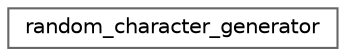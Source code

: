 digraph "类继承关系图"
{
 // LATEX_PDF_SIZE
  bgcolor="transparent";
  edge [fontname=Helvetica,fontsize=10,labelfontname=Helvetica,labelfontsize=10];
  node [fontname=Helvetica,fontsize=10,shape=box,height=0.2,width=0.4];
  rankdir="LR";
  Node0 [id="Node000000",label="random_character_generator",height=0.2,width=0.4,color="grey40", fillcolor="white", style="filled",URL="$structrandom__character__generator.html",tooltip=" "];
}
